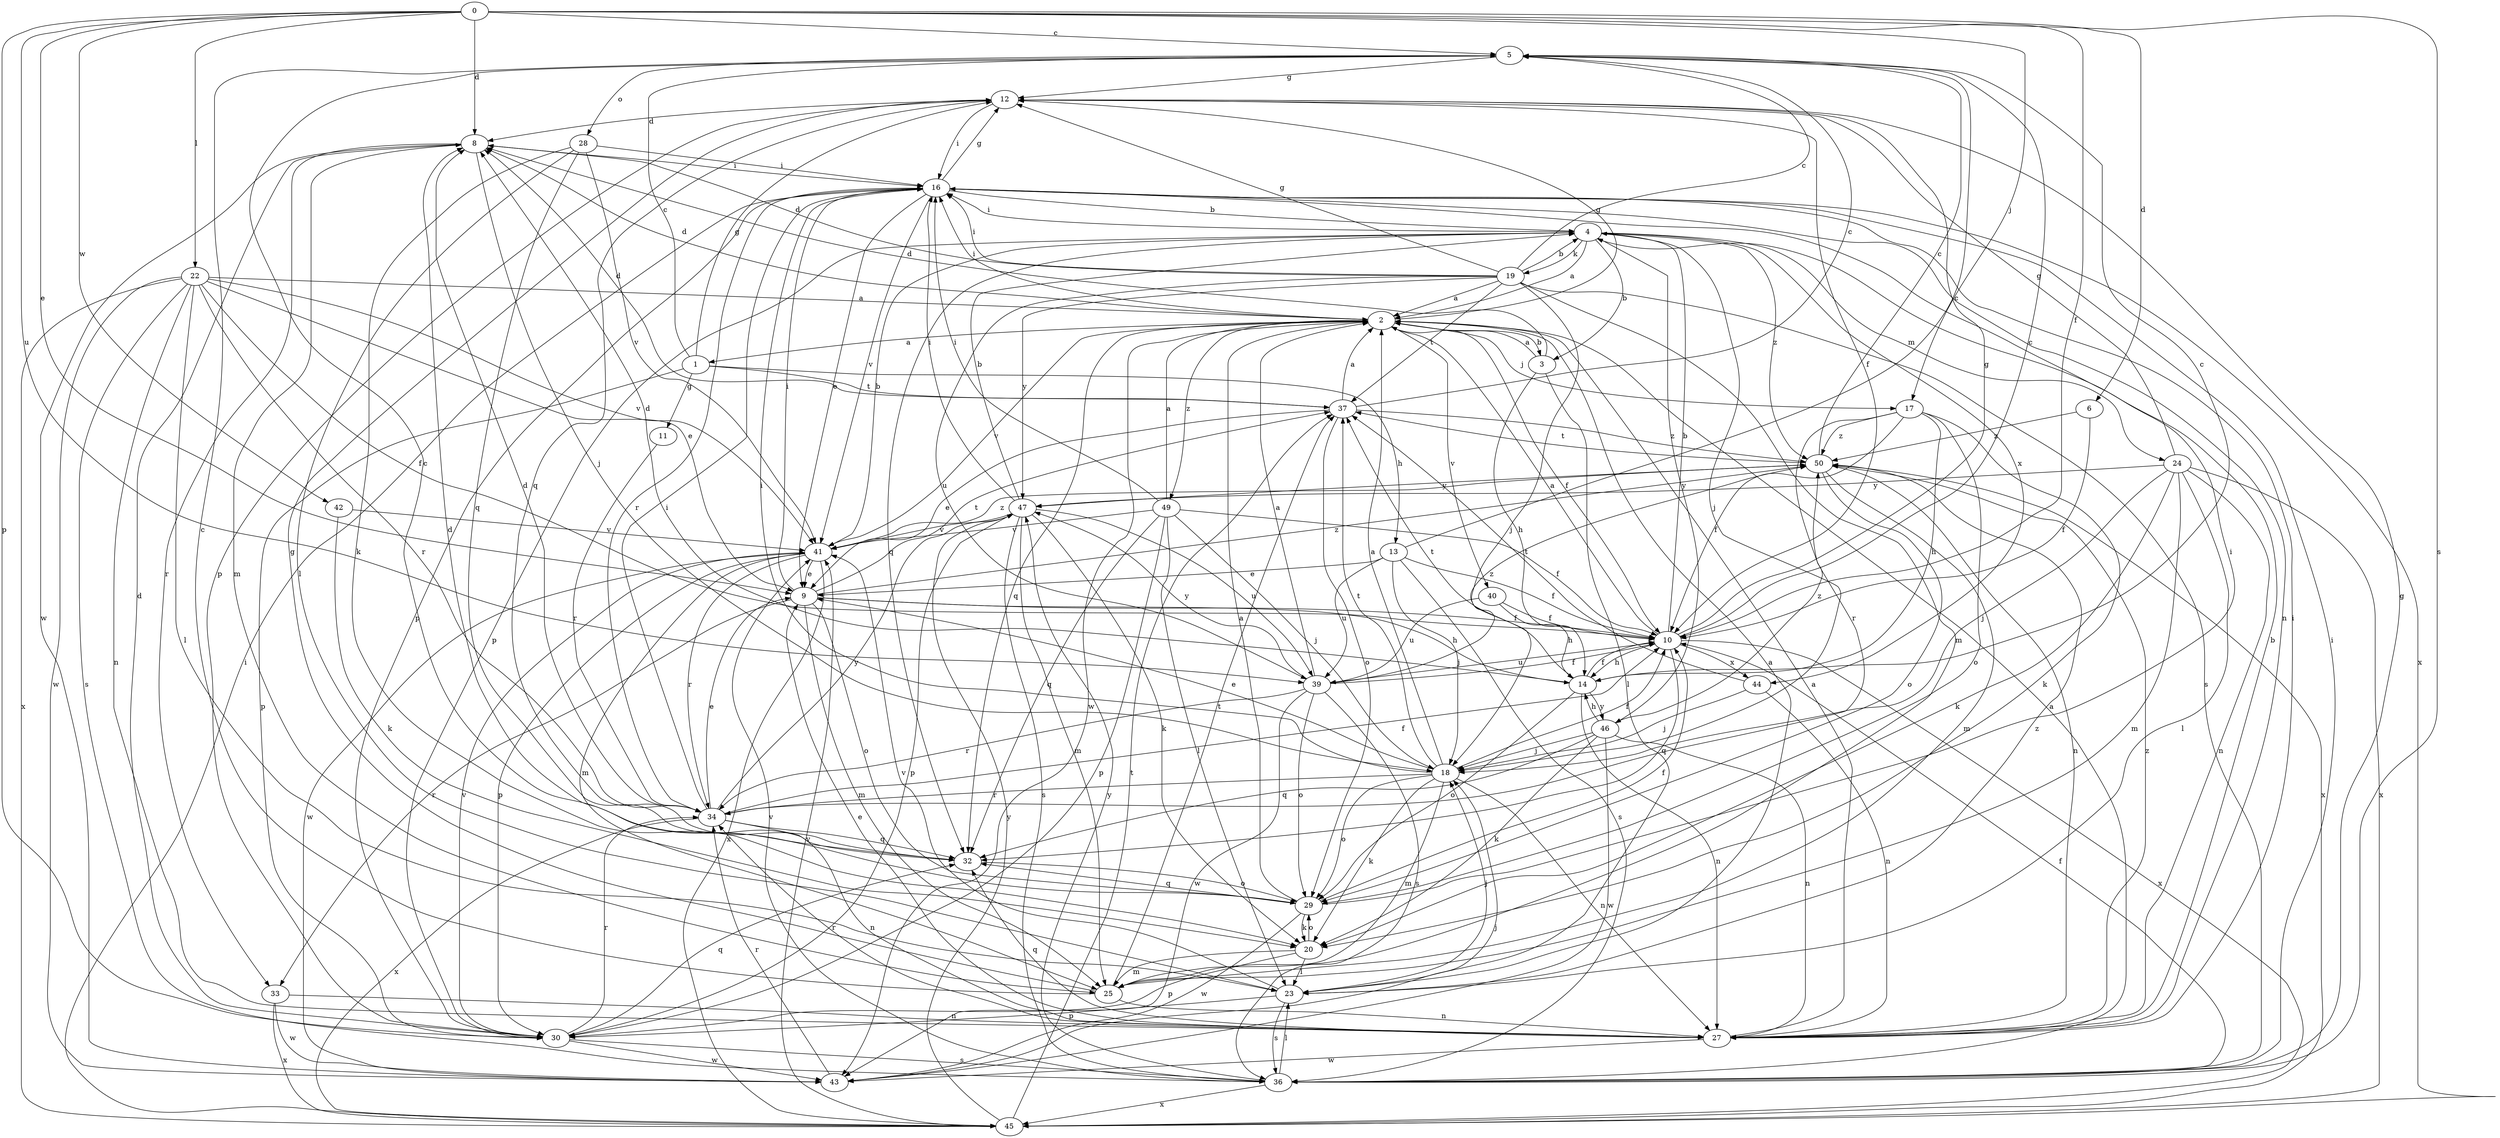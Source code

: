 strict digraph  {
0;
1;
2;
3;
4;
5;
6;
8;
9;
10;
11;
12;
13;
14;
16;
17;
18;
19;
20;
22;
23;
24;
25;
27;
28;
29;
30;
32;
33;
34;
36;
37;
39;
40;
41;
42;
43;
44;
45;
46;
47;
49;
50;
0 -> 5  [label=c];
0 -> 6  [label=d];
0 -> 8  [label=d];
0 -> 9  [label=e];
0 -> 10  [label=f];
0 -> 17  [label=j];
0 -> 22  [label=l];
0 -> 30  [label=p];
0 -> 36  [label=s];
0 -> 39  [label=u];
0 -> 42  [label=w];
1 -> 5  [label=c];
1 -> 11  [label=g];
1 -> 12  [label=g];
1 -> 13  [label=h];
1 -> 30  [label=p];
1 -> 37  [label=t];
2 -> 1  [label=a];
2 -> 3  [label=b];
2 -> 8  [label=d];
2 -> 10  [label=f];
2 -> 12  [label=g];
2 -> 16  [label=i];
2 -> 17  [label=j];
2 -> 32  [label=q];
2 -> 40  [label=v];
2 -> 41  [label=v];
2 -> 43  [label=w];
2 -> 49  [label=z];
3 -> 2  [label=a];
3 -> 8  [label=d];
3 -> 14  [label=h];
3 -> 23  [label=l];
4 -> 2  [label=a];
4 -> 3  [label=b];
4 -> 16  [label=i];
4 -> 18  [label=j];
4 -> 19  [label=k];
4 -> 24  [label=m];
4 -> 30  [label=p];
4 -> 32  [label=q];
4 -> 44  [label=x];
4 -> 46  [label=y];
4 -> 50  [label=z];
5 -> 12  [label=g];
5 -> 28  [label=o];
6 -> 10  [label=f];
6 -> 50  [label=z];
8 -> 16  [label=i];
8 -> 18  [label=j];
8 -> 25  [label=m];
8 -> 33  [label=r];
8 -> 43  [label=w];
9 -> 10  [label=f];
9 -> 14  [label=h];
9 -> 16  [label=i];
9 -> 25  [label=m];
9 -> 29  [label=o];
9 -> 33  [label=r];
9 -> 37  [label=t];
9 -> 50  [label=z];
10 -> 2  [label=a];
10 -> 4  [label=b];
10 -> 5  [label=c];
10 -> 12  [label=g];
10 -> 14  [label=h];
10 -> 32  [label=q];
10 -> 39  [label=u];
10 -> 44  [label=x];
10 -> 45  [label=x];
11 -> 34  [label=r];
12 -> 8  [label=d];
12 -> 10  [label=f];
12 -> 16  [label=i];
12 -> 30  [label=p];
12 -> 32  [label=q];
13 -> 5  [label=c];
13 -> 9  [label=e];
13 -> 10  [label=f];
13 -> 18  [label=j];
13 -> 36  [label=s];
13 -> 39  [label=u];
14 -> 5  [label=c];
14 -> 8  [label=d];
14 -> 10  [label=f];
14 -> 27  [label=n];
14 -> 29  [label=o];
14 -> 37  [label=t];
14 -> 46  [label=y];
16 -> 4  [label=b];
16 -> 9  [label=e];
16 -> 12  [label=g];
16 -> 27  [label=n];
16 -> 30  [label=p];
16 -> 34  [label=r];
16 -> 41  [label=v];
16 -> 45  [label=x];
17 -> 10  [label=f];
17 -> 14  [label=h];
17 -> 20  [label=k];
17 -> 29  [label=o];
17 -> 34  [label=r];
17 -> 50  [label=z];
18 -> 2  [label=a];
18 -> 9  [label=e];
18 -> 10  [label=f];
18 -> 16  [label=i];
18 -> 20  [label=k];
18 -> 25  [label=m];
18 -> 27  [label=n];
18 -> 29  [label=o];
18 -> 34  [label=r];
18 -> 37  [label=t];
19 -> 2  [label=a];
19 -> 4  [label=b];
19 -> 5  [label=c];
19 -> 8  [label=d];
19 -> 12  [label=g];
19 -> 16  [label=i];
19 -> 18  [label=j];
19 -> 25  [label=m];
19 -> 36  [label=s];
19 -> 37  [label=t];
19 -> 39  [label=u];
19 -> 47  [label=y];
20 -> 23  [label=l];
20 -> 25  [label=m];
20 -> 29  [label=o];
20 -> 30  [label=p];
22 -> 2  [label=a];
22 -> 9  [label=e];
22 -> 10  [label=f];
22 -> 23  [label=l];
22 -> 27  [label=n];
22 -> 34  [label=r];
22 -> 36  [label=s];
22 -> 41  [label=v];
22 -> 43  [label=w];
22 -> 45  [label=x];
23 -> 2  [label=a];
23 -> 18  [label=j];
23 -> 30  [label=p];
23 -> 36  [label=s];
23 -> 41  [label=v];
23 -> 50  [label=z];
24 -> 12  [label=g];
24 -> 18  [label=j];
24 -> 20  [label=k];
24 -> 23  [label=l];
24 -> 25  [label=m];
24 -> 27  [label=n];
24 -> 45  [label=x];
24 -> 47  [label=y];
25 -> 5  [label=c];
25 -> 12  [label=g];
25 -> 27  [label=n];
25 -> 37  [label=t];
27 -> 2  [label=a];
27 -> 4  [label=b];
27 -> 9  [label=e];
27 -> 16  [label=i];
27 -> 32  [label=q];
27 -> 34  [label=r];
27 -> 43  [label=w];
27 -> 50  [label=z];
28 -> 16  [label=i];
28 -> 20  [label=k];
28 -> 23  [label=l];
28 -> 32  [label=q];
28 -> 41  [label=v];
29 -> 2  [label=a];
29 -> 8  [label=d];
29 -> 10  [label=f];
29 -> 16  [label=i];
29 -> 20  [label=k];
29 -> 32  [label=q];
29 -> 43  [label=w];
30 -> 8  [label=d];
30 -> 32  [label=q];
30 -> 34  [label=r];
30 -> 36  [label=s];
30 -> 41  [label=v];
30 -> 43  [label=w];
32 -> 5  [label=c];
32 -> 29  [label=o];
33 -> 27  [label=n];
33 -> 43  [label=w];
33 -> 45  [label=x];
34 -> 8  [label=d];
34 -> 9  [label=e];
34 -> 10  [label=f];
34 -> 16  [label=i];
34 -> 27  [label=n];
34 -> 32  [label=q];
34 -> 45  [label=x];
34 -> 47  [label=y];
36 -> 2  [label=a];
36 -> 10  [label=f];
36 -> 12  [label=g];
36 -> 16  [label=i];
36 -> 23  [label=l];
36 -> 41  [label=v];
36 -> 45  [label=x];
36 -> 47  [label=y];
37 -> 2  [label=a];
37 -> 5  [label=c];
37 -> 8  [label=d];
37 -> 9  [label=e];
37 -> 29  [label=o];
37 -> 50  [label=z];
39 -> 2  [label=a];
39 -> 10  [label=f];
39 -> 29  [label=o];
39 -> 34  [label=r];
39 -> 36  [label=s];
39 -> 43  [label=w];
39 -> 47  [label=y];
39 -> 50  [label=z];
40 -> 10  [label=f];
40 -> 14  [label=h];
40 -> 39  [label=u];
41 -> 4  [label=b];
41 -> 9  [label=e];
41 -> 25  [label=m];
41 -> 30  [label=p];
41 -> 34  [label=r];
41 -> 43  [label=w];
41 -> 45  [label=x];
41 -> 50  [label=z];
42 -> 20  [label=k];
42 -> 41  [label=v];
43 -> 18  [label=j];
43 -> 34  [label=r];
44 -> 18  [label=j];
44 -> 27  [label=n];
44 -> 37  [label=t];
45 -> 16  [label=i];
45 -> 37  [label=t];
45 -> 41  [label=v];
45 -> 47  [label=y];
46 -> 14  [label=h];
46 -> 18  [label=j];
46 -> 20  [label=k];
46 -> 27  [label=n];
46 -> 32  [label=q];
46 -> 43  [label=w];
46 -> 50  [label=z];
47 -> 4  [label=b];
47 -> 16  [label=i];
47 -> 20  [label=k];
47 -> 25  [label=m];
47 -> 30  [label=p];
47 -> 36  [label=s];
47 -> 39  [label=u];
47 -> 41  [label=v];
49 -> 2  [label=a];
49 -> 10  [label=f];
49 -> 16  [label=i];
49 -> 18  [label=j];
49 -> 23  [label=l];
49 -> 30  [label=p];
49 -> 32  [label=q];
49 -> 41  [label=v];
50 -> 5  [label=c];
50 -> 25  [label=m];
50 -> 27  [label=n];
50 -> 29  [label=o];
50 -> 37  [label=t];
50 -> 45  [label=x];
50 -> 47  [label=y];
}
